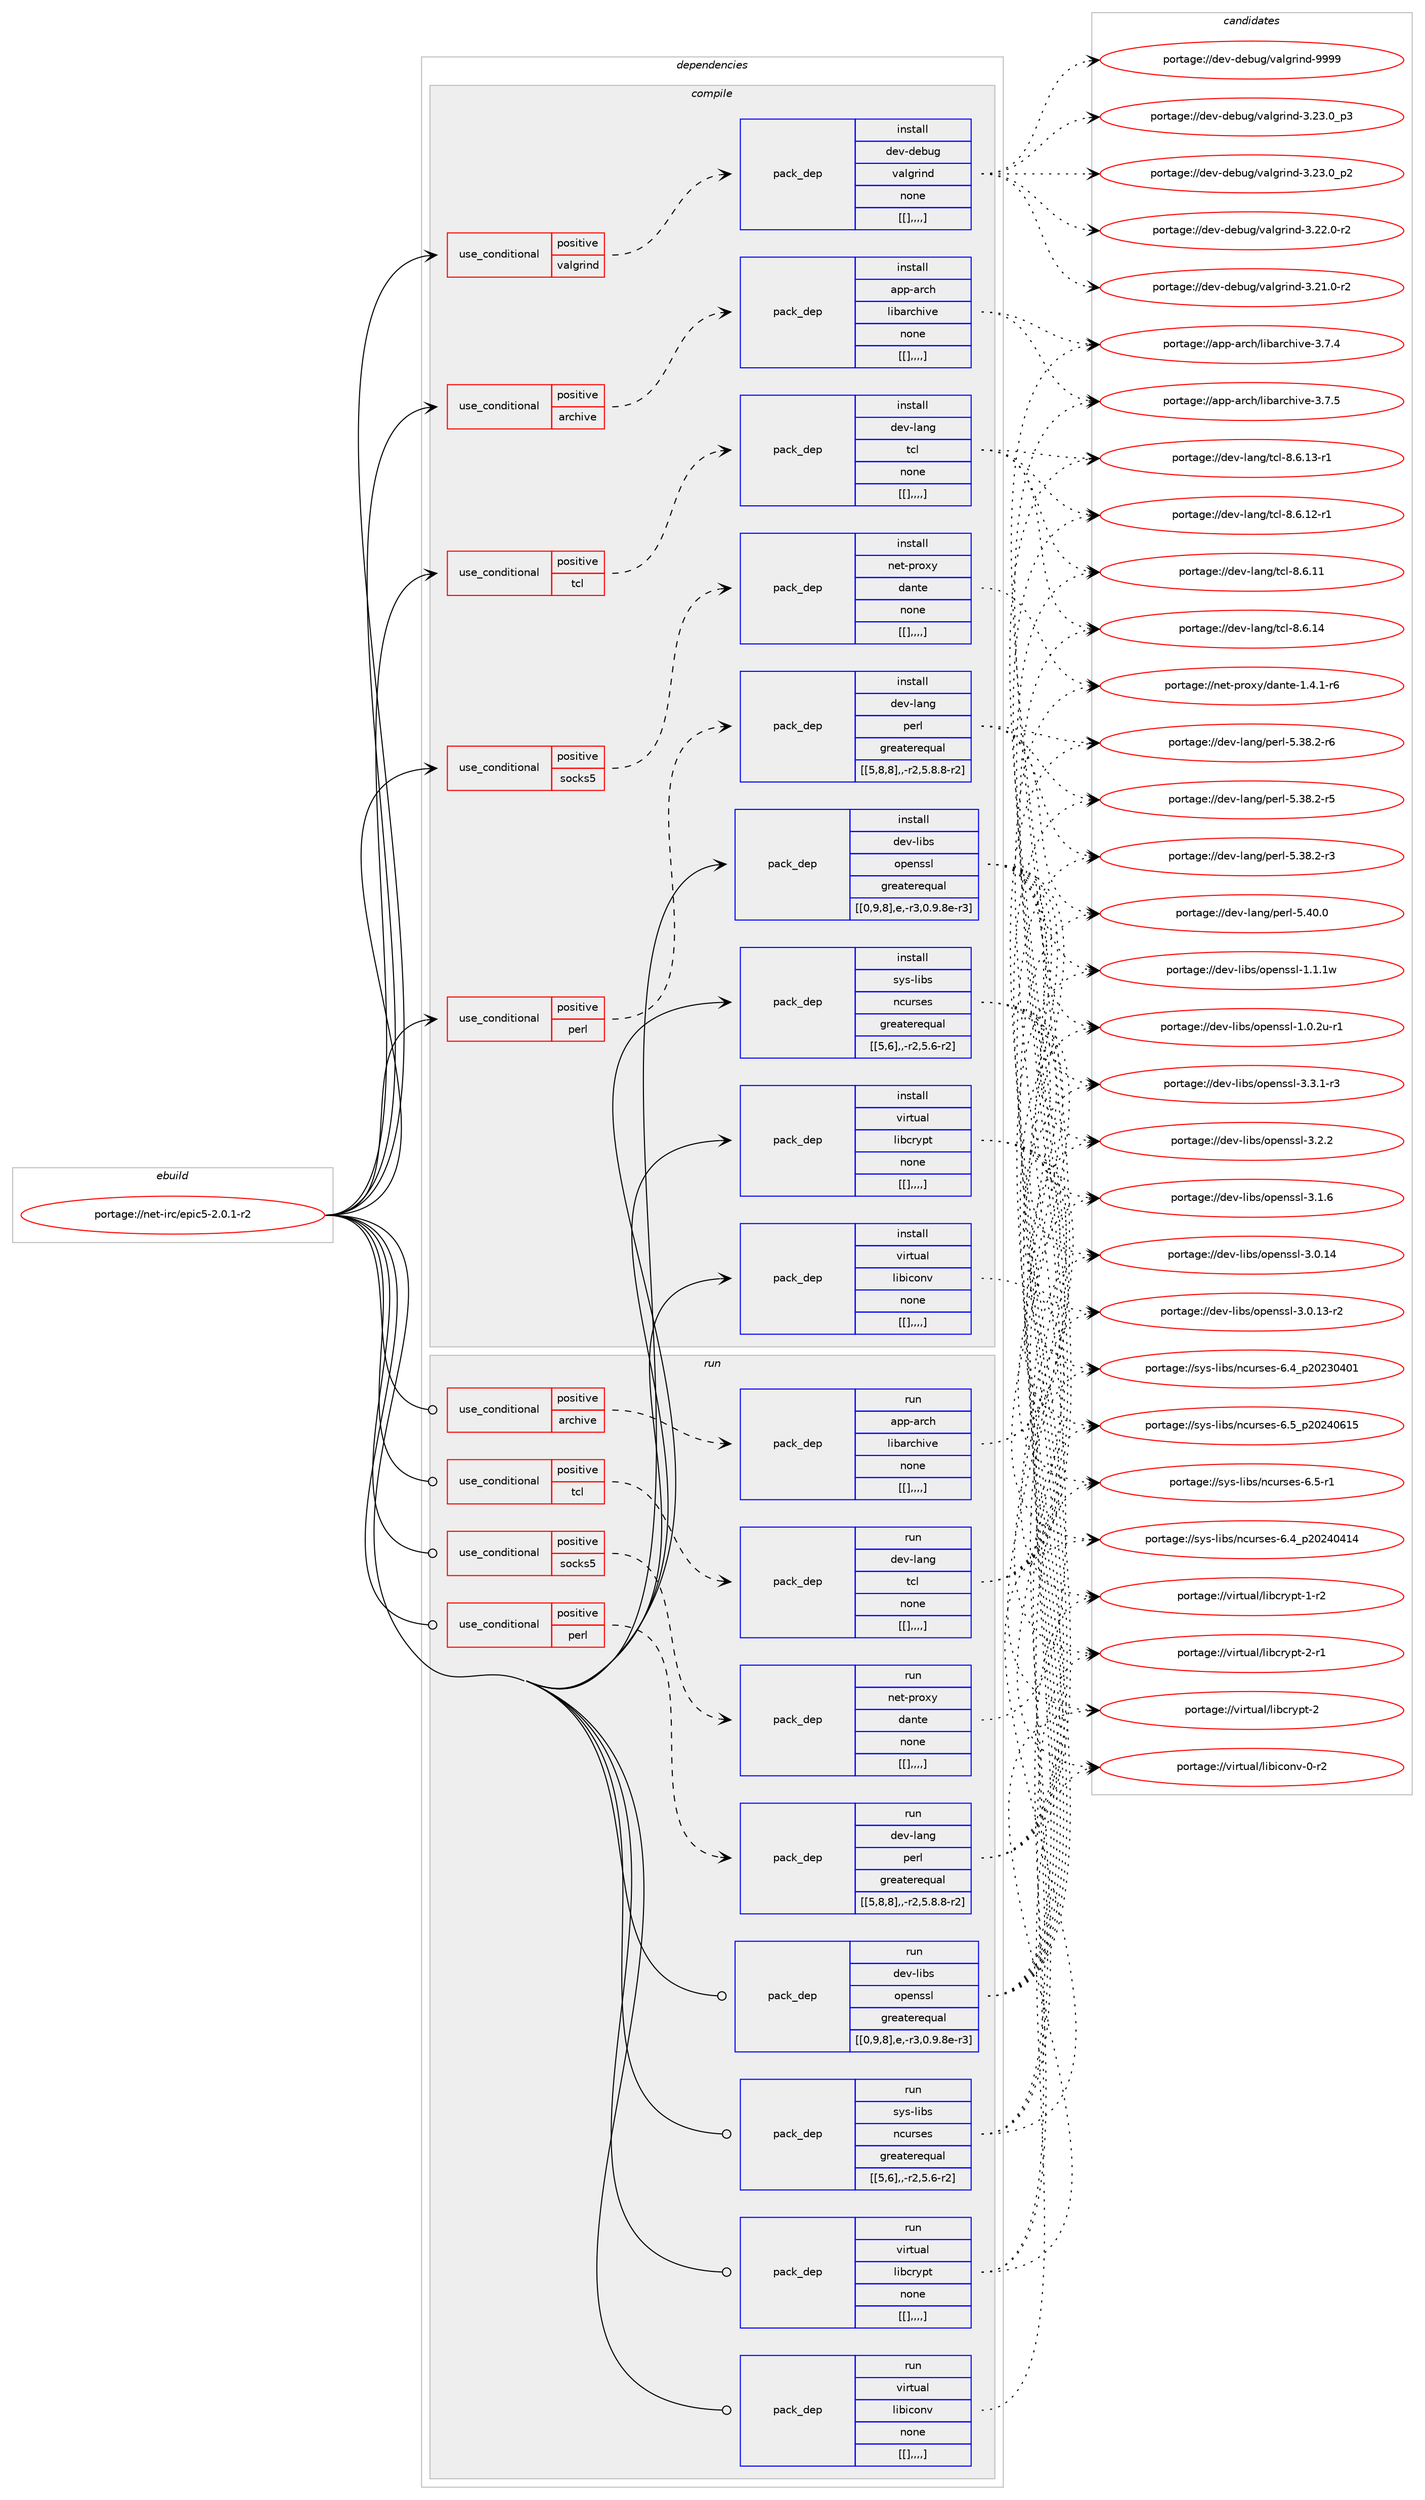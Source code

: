 digraph prolog {

# *************
# Graph options
# *************

newrank=true;
concentrate=true;
compound=true;
graph [rankdir=LR,fontname=Helvetica,fontsize=10,ranksep=1.5];#, ranksep=2.5, nodesep=0.2];
edge  [arrowhead=vee];
node  [fontname=Helvetica,fontsize=10];

# **********
# The ebuild
# **********

subgraph cluster_leftcol {
color=gray;
label=<<i>ebuild</i>>;
id [label="portage://net-irc/epic5-2.0.1-r2", color=red, width=4, href="../net-irc/epic5-2.0.1-r2.svg"];
}

# ****************
# The dependencies
# ****************

subgraph cluster_midcol {
color=gray;
label=<<i>dependencies</i>>;
subgraph cluster_compile {
fillcolor="#eeeeee";
style=filled;
label=<<i>compile</i>>;
subgraph cond2249 {
dependency5802 [label=<<TABLE BORDER="0" CELLBORDER="1" CELLSPACING="0" CELLPADDING="4"><TR><TD ROWSPAN="3" CELLPADDING="10">use_conditional</TD></TR><TR><TD>positive</TD></TR><TR><TD>archive</TD></TR></TABLE>>, shape=none, color=red];
subgraph pack3552 {
dependency5803 [label=<<TABLE BORDER="0" CELLBORDER="1" CELLSPACING="0" CELLPADDING="4" WIDTH="220"><TR><TD ROWSPAN="6" CELLPADDING="30">pack_dep</TD></TR><TR><TD WIDTH="110">install</TD></TR><TR><TD>app-arch</TD></TR><TR><TD>libarchive</TD></TR><TR><TD>none</TD></TR><TR><TD>[[],,,,]</TD></TR></TABLE>>, shape=none, color=blue];
}
dependency5802:e -> dependency5803:w [weight=20,style="dashed",arrowhead="vee"];
}
id:e -> dependency5802:w [weight=20,style="solid",arrowhead="vee"];
subgraph cond2250 {
dependency5804 [label=<<TABLE BORDER="0" CELLBORDER="1" CELLSPACING="0" CELLPADDING="4"><TR><TD ROWSPAN="3" CELLPADDING="10">use_conditional</TD></TR><TR><TD>positive</TD></TR><TR><TD>perl</TD></TR></TABLE>>, shape=none, color=red];
subgraph pack3553 {
dependency5805 [label=<<TABLE BORDER="0" CELLBORDER="1" CELLSPACING="0" CELLPADDING="4" WIDTH="220"><TR><TD ROWSPAN="6" CELLPADDING="30">pack_dep</TD></TR><TR><TD WIDTH="110">install</TD></TR><TR><TD>dev-lang</TD></TR><TR><TD>perl</TD></TR><TR><TD>greaterequal</TD></TR><TR><TD>[[5,8,8],,-r2,5.8.8-r2]</TD></TR></TABLE>>, shape=none, color=blue];
}
dependency5804:e -> dependency5805:w [weight=20,style="dashed",arrowhead="vee"];
}
id:e -> dependency5804:w [weight=20,style="solid",arrowhead="vee"];
subgraph cond2251 {
dependency5806 [label=<<TABLE BORDER="0" CELLBORDER="1" CELLSPACING="0" CELLPADDING="4"><TR><TD ROWSPAN="3" CELLPADDING="10">use_conditional</TD></TR><TR><TD>positive</TD></TR><TR><TD>socks5</TD></TR></TABLE>>, shape=none, color=red];
subgraph pack3554 {
dependency5807 [label=<<TABLE BORDER="0" CELLBORDER="1" CELLSPACING="0" CELLPADDING="4" WIDTH="220"><TR><TD ROWSPAN="6" CELLPADDING="30">pack_dep</TD></TR><TR><TD WIDTH="110">install</TD></TR><TR><TD>net-proxy</TD></TR><TR><TD>dante</TD></TR><TR><TD>none</TD></TR><TR><TD>[[],,,,]</TD></TR></TABLE>>, shape=none, color=blue];
}
dependency5806:e -> dependency5807:w [weight=20,style="dashed",arrowhead="vee"];
}
id:e -> dependency5806:w [weight=20,style="solid",arrowhead="vee"];
subgraph cond2252 {
dependency5808 [label=<<TABLE BORDER="0" CELLBORDER="1" CELLSPACING="0" CELLPADDING="4"><TR><TD ROWSPAN="3" CELLPADDING="10">use_conditional</TD></TR><TR><TD>positive</TD></TR><TR><TD>tcl</TD></TR></TABLE>>, shape=none, color=red];
subgraph pack3555 {
dependency5809 [label=<<TABLE BORDER="0" CELLBORDER="1" CELLSPACING="0" CELLPADDING="4" WIDTH="220"><TR><TD ROWSPAN="6" CELLPADDING="30">pack_dep</TD></TR><TR><TD WIDTH="110">install</TD></TR><TR><TD>dev-lang</TD></TR><TR><TD>tcl</TD></TR><TR><TD>none</TD></TR><TR><TD>[[],,,,]</TD></TR></TABLE>>, shape=none, color=blue];
}
dependency5808:e -> dependency5809:w [weight=20,style="dashed",arrowhead="vee"];
}
id:e -> dependency5808:w [weight=20,style="solid",arrowhead="vee"];
subgraph cond2253 {
dependency5810 [label=<<TABLE BORDER="0" CELLBORDER="1" CELLSPACING="0" CELLPADDING="4"><TR><TD ROWSPAN="3" CELLPADDING="10">use_conditional</TD></TR><TR><TD>positive</TD></TR><TR><TD>valgrind</TD></TR></TABLE>>, shape=none, color=red];
subgraph pack3556 {
dependency5811 [label=<<TABLE BORDER="0" CELLBORDER="1" CELLSPACING="0" CELLPADDING="4" WIDTH="220"><TR><TD ROWSPAN="6" CELLPADDING="30">pack_dep</TD></TR><TR><TD WIDTH="110">install</TD></TR><TR><TD>dev-debug</TD></TR><TR><TD>valgrind</TD></TR><TR><TD>none</TD></TR><TR><TD>[[],,,,]</TD></TR></TABLE>>, shape=none, color=blue];
}
dependency5810:e -> dependency5811:w [weight=20,style="dashed",arrowhead="vee"];
}
id:e -> dependency5810:w [weight=20,style="solid",arrowhead="vee"];
subgraph pack3557 {
dependency5812 [label=<<TABLE BORDER="0" CELLBORDER="1" CELLSPACING="0" CELLPADDING="4" WIDTH="220"><TR><TD ROWSPAN="6" CELLPADDING="30">pack_dep</TD></TR><TR><TD WIDTH="110">install</TD></TR><TR><TD>dev-libs</TD></TR><TR><TD>openssl</TD></TR><TR><TD>greaterequal</TD></TR><TR><TD>[[0,9,8],e,-r3,0.9.8e-r3]</TD></TR></TABLE>>, shape=none, color=blue];
}
id:e -> dependency5812:w [weight=20,style="solid",arrowhead="vee"];
subgraph pack3558 {
dependency5813 [label=<<TABLE BORDER="0" CELLBORDER="1" CELLSPACING="0" CELLPADDING="4" WIDTH="220"><TR><TD ROWSPAN="6" CELLPADDING="30">pack_dep</TD></TR><TR><TD WIDTH="110">install</TD></TR><TR><TD>sys-libs</TD></TR><TR><TD>ncurses</TD></TR><TR><TD>greaterequal</TD></TR><TR><TD>[[5,6],,-r2,5.6-r2]</TD></TR></TABLE>>, shape=none, color=blue];
}
id:e -> dependency5813:w [weight=20,style="solid",arrowhead="vee"];
subgraph pack3559 {
dependency5814 [label=<<TABLE BORDER="0" CELLBORDER="1" CELLSPACING="0" CELLPADDING="4" WIDTH="220"><TR><TD ROWSPAN="6" CELLPADDING="30">pack_dep</TD></TR><TR><TD WIDTH="110">install</TD></TR><TR><TD>virtual</TD></TR><TR><TD>libcrypt</TD></TR><TR><TD>none</TD></TR><TR><TD>[[],,,,]</TD></TR></TABLE>>, shape=none, color=blue];
}
id:e -> dependency5814:w [weight=20,style="solid",arrowhead="vee"];
subgraph pack3560 {
dependency5815 [label=<<TABLE BORDER="0" CELLBORDER="1" CELLSPACING="0" CELLPADDING="4" WIDTH="220"><TR><TD ROWSPAN="6" CELLPADDING="30">pack_dep</TD></TR><TR><TD WIDTH="110">install</TD></TR><TR><TD>virtual</TD></TR><TR><TD>libiconv</TD></TR><TR><TD>none</TD></TR><TR><TD>[[],,,,]</TD></TR></TABLE>>, shape=none, color=blue];
}
id:e -> dependency5815:w [weight=20,style="solid",arrowhead="vee"];
}
subgraph cluster_compileandrun {
fillcolor="#eeeeee";
style=filled;
label=<<i>compile and run</i>>;
}
subgraph cluster_run {
fillcolor="#eeeeee";
style=filled;
label=<<i>run</i>>;
subgraph cond2254 {
dependency5816 [label=<<TABLE BORDER="0" CELLBORDER="1" CELLSPACING="0" CELLPADDING="4"><TR><TD ROWSPAN="3" CELLPADDING="10">use_conditional</TD></TR><TR><TD>positive</TD></TR><TR><TD>archive</TD></TR></TABLE>>, shape=none, color=red];
subgraph pack3561 {
dependency5817 [label=<<TABLE BORDER="0" CELLBORDER="1" CELLSPACING="0" CELLPADDING="4" WIDTH="220"><TR><TD ROWSPAN="6" CELLPADDING="30">pack_dep</TD></TR><TR><TD WIDTH="110">run</TD></TR><TR><TD>app-arch</TD></TR><TR><TD>libarchive</TD></TR><TR><TD>none</TD></TR><TR><TD>[[],,,,]</TD></TR></TABLE>>, shape=none, color=blue];
}
dependency5816:e -> dependency5817:w [weight=20,style="dashed",arrowhead="vee"];
}
id:e -> dependency5816:w [weight=20,style="solid",arrowhead="odot"];
subgraph cond2255 {
dependency5818 [label=<<TABLE BORDER="0" CELLBORDER="1" CELLSPACING="0" CELLPADDING="4"><TR><TD ROWSPAN="3" CELLPADDING="10">use_conditional</TD></TR><TR><TD>positive</TD></TR><TR><TD>perl</TD></TR></TABLE>>, shape=none, color=red];
subgraph pack3562 {
dependency5819 [label=<<TABLE BORDER="0" CELLBORDER="1" CELLSPACING="0" CELLPADDING="4" WIDTH="220"><TR><TD ROWSPAN="6" CELLPADDING="30">pack_dep</TD></TR><TR><TD WIDTH="110">run</TD></TR><TR><TD>dev-lang</TD></TR><TR><TD>perl</TD></TR><TR><TD>greaterequal</TD></TR><TR><TD>[[5,8,8],,-r2,5.8.8-r2]</TD></TR></TABLE>>, shape=none, color=blue];
}
dependency5818:e -> dependency5819:w [weight=20,style="dashed",arrowhead="vee"];
}
id:e -> dependency5818:w [weight=20,style="solid",arrowhead="odot"];
subgraph cond2256 {
dependency5820 [label=<<TABLE BORDER="0" CELLBORDER="1" CELLSPACING="0" CELLPADDING="4"><TR><TD ROWSPAN="3" CELLPADDING="10">use_conditional</TD></TR><TR><TD>positive</TD></TR><TR><TD>socks5</TD></TR></TABLE>>, shape=none, color=red];
subgraph pack3563 {
dependency5821 [label=<<TABLE BORDER="0" CELLBORDER="1" CELLSPACING="0" CELLPADDING="4" WIDTH="220"><TR><TD ROWSPAN="6" CELLPADDING="30">pack_dep</TD></TR><TR><TD WIDTH="110">run</TD></TR><TR><TD>net-proxy</TD></TR><TR><TD>dante</TD></TR><TR><TD>none</TD></TR><TR><TD>[[],,,,]</TD></TR></TABLE>>, shape=none, color=blue];
}
dependency5820:e -> dependency5821:w [weight=20,style="dashed",arrowhead="vee"];
}
id:e -> dependency5820:w [weight=20,style="solid",arrowhead="odot"];
subgraph cond2257 {
dependency5822 [label=<<TABLE BORDER="0" CELLBORDER="1" CELLSPACING="0" CELLPADDING="4"><TR><TD ROWSPAN="3" CELLPADDING="10">use_conditional</TD></TR><TR><TD>positive</TD></TR><TR><TD>tcl</TD></TR></TABLE>>, shape=none, color=red];
subgraph pack3564 {
dependency5823 [label=<<TABLE BORDER="0" CELLBORDER="1" CELLSPACING="0" CELLPADDING="4" WIDTH="220"><TR><TD ROWSPAN="6" CELLPADDING="30">pack_dep</TD></TR><TR><TD WIDTH="110">run</TD></TR><TR><TD>dev-lang</TD></TR><TR><TD>tcl</TD></TR><TR><TD>none</TD></TR><TR><TD>[[],,,,]</TD></TR></TABLE>>, shape=none, color=blue];
}
dependency5822:e -> dependency5823:w [weight=20,style="dashed",arrowhead="vee"];
}
id:e -> dependency5822:w [weight=20,style="solid",arrowhead="odot"];
subgraph pack3565 {
dependency5824 [label=<<TABLE BORDER="0" CELLBORDER="1" CELLSPACING="0" CELLPADDING="4" WIDTH="220"><TR><TD ROWSPAN="6" CELLPADDING="30">pack_dep</TD></TR><TR><TD WIDTH="110">run</TD></TR><TR><TD>dev-libs</TD></TR><TR><TD>openssl</TD></TR><TR><TD>greaterequal</TD></TR><TR><TD>[[0,9,8],e,-r3,0.9.8e-r3]</TD></TR></TABLE>>, shape=none, color=blue];
}
id:e -> dependency5824:w [weight=20,style="solid",arrowhead="odot"];
subgraph pack3566 {
dependency5825 [label=<<TABLE BORDER="0" CELLBORDER="1" CELLSPACING="0" CELLPADDING="4" WIDTH="220"><TR><TD ROWSPAN="6" CELLPADDING="30">pack_dep</TD></TR><TR><TD WIDTH="110">run</TD></TR><TR><TD>sys-libs</TD></TR><TR><TD>ncurses</TD></TR><TR><TD>greaterequal</TD></TR><TR><TD>[[5,6],,-r2,5.6-r2]</TD></TR></TABLE>>, shape=none, color=blue];
}
id:e -> dependency5825:w [weight=20,style="solid",arrowhead="odot"];
subgraph pack3567 {
dependency5826 [label=<<TABLE BORDER="0" CELLBORDER="1" CELLSPACING="0" CELLPADDING="4" WIDTH="220"><TR><TD ROWSPAN="6" CELLPADDING="30">pack_dep</TD></TR><TR><TD WIDTH="110">run</TD></TR><TR><TD>virtual</TD></TR><TR><TD>libcrypt</TD></TR><TR><TD>none</TD></TR><TR><TD>[[],,,,]</TD></TR></TABLE>>, shape=none, color=blue];
}
id:e -> dependency5826:w [weight=20,style="solid",arrowhead="odot"];
subgraph pack3568 {
dependency5827 [label=<<TABLE BORDER="0" CELLBORDER="1" CELLSPACING="0" CELLPADDING="4" WIDTH="220"><TR><TD ROWSPAN="6" CELLPADDING="30">pack_dep</TD></TR><TR><TD WIDTH="110">run</TD></TR><TR><TD>virtual</TD></TR><TR><TD>libiconv</TD></TR><TR><TD>none</TD></TR><TR><TD>[[],,,,]</TD></TR></TABLE>>, shape=none, color=blue];
}
id:e -> dependency5827:w [weight=20,style="solid",arrowhead="odot"];
}
}

# **************
# The candidates
# **************

subgraph cluster_choices {
rank=same;
color=gray;
label=<<i>candidates</i>>;

subgraph choice3552 {
color=black;
nodesep=1;
choice9711211245971149910447108105989711499104105118101455146554653 [label="portage://app-arch/libarchive-3.7.5", color=red, width=4,href="../app-arch/libarchive-3.7.5.svg"];
choice9711211245971149910447108105989711499104105118101455146554652 [label="portage://app-arch/libarchive-3.7.4", color=red, width=4,href="../app-arch/libarchive-3.7.4.svg"];
dependency5803:e -> choice9711211245971149910447108105989711499104105118101455146554653:w [style=dotted,weight="100"];
dependency5803:e -> choice9711211245971149910447108105989711499104105118101455146554652:w [style=dotted,weight="100"];
}
subgraph choice3553 {
color=black;
nodesep=1;
choice10010111845108971101034711210111410845534652484648 [label="portage://dev-lang/perl-5.40.0", color=red, width=4,href="../dev-lang/perl-5.40.0.svg"];
choice100101118451089711010347112101114108455346515646504511454 [label="portage://dev-lang/perl-5.38.2-r6", color=red, width=4,href="../dev-lang/perl-5.38.2-r6.svg"];
choice100101118451089711010347112101114108455346515646504511453 [label="portage://dev-lang/perl-5.38.2-r5", color=red, width=4,href="../dev-lang/perl-5.38.2-r5.svg"];
choice100101118451089711010347112101114108455346515646504511451 [label="portage://dev-lang/perl-5.38.2-r3", color=red, width=4,href="../dev-lang/perl-5.38.2-r3.svg"];
dependency5805:e -> choice10010111845108971101034711210111410845534652484648:w [style=dotted,weight="100"];
dependency5805:e -> choice100101118451089711010347112101114108455346515646504511454:w [style=dotted,weight="100"];
dependency5805:e -> choice100101118451089711010347112101114108455346515646504511453:w [style=dotted,weight="100"];
dependency5805:e -> choice100101118451089711010347112101114108455346515646504511451:w [style=dotted,weight="100"];
}
subgraph choice3554 {
color=black;
nodesep=1;
choice1101011164511211411112012147100971101161014549465246494511454 [label="portage://net-proxy/dante-1.4.1-r6", color=red, width=4,href="../net-proxy/dante-1.4.1-r6.svg"];
dependency5807:e -> choice1101011164511211411112012147100971101161014549465246494511454:w [style=dotted,weight="100"];
}
subgraph choice3555 {
color=black;
nodesep=1;
choice1001011184510897110103471169910845564654464952 [label="portage://dev-lang/tcl-8.6.14", color=red, width=4,href="../dev-lang/tcl-8.6.14.svg"];
choice10010111845108971101034711699108455646544649514511449 [label="portage://dev-lang/tcl-8.6.13-r1", color=red, width=4,href="../dev-lang/tcl-8.6.13-r1.svg"];
choice10010111845108971101034711699108455646544649504511449 [label="portage://dev-lang/tcl-8.6.12-r1", color=red, width=4,href="../dev-lang/tcl-8.6.12-r1.svg"];
choice1001011184510897110103471169910845564654464949 [label="portage://dev-lang/tcl-8.6.11", color=red, width=4,href="../dev-lang/tcl-8.6.11.svg"];
dependency5809:e -> choice1001011184510897110103471169910845564654464952:w [style=dotted,weight="100"];
dependency5809:e -> choice10010111845108971101034711699108455646544649514511449:w [style=dotted,weight="100"];
dependency5809:e -> choice10010111845108971101034711699108455646544649504511449:w [style=dotted,weight="100"];
dependency5809:e -> choice1001011184510897110103471169910845564654464949:w [style=dotted,weight="100"];
}
subgraph choice3556 {
color=black;
nodesep=1;
choice100101118451001019811710347118971081031141051101004557575757 [label="portage://dev-debug/valgrind-9999", color=red, width=4,href="../dev-debug/valgrind-9999.svg"];
choice10010111845100101981171034711897108103114105110100455146505146489511251 [label="portage://dev-debug/valgrind-3.23.0_p3", color=red, width=4,href="../dev-debug/valgrind-3.23.0_p3.svg"];
choice10010111845100101981171034711897108103114105110100455146505146489511250 [label="portage://dev-debug/valgrind-3.23.0_p2", color=red, width=4,href="../dev-debug/valgrind-3.23.0_p2.svg"];
choice10010111845100101981171034711897108103114105110100455146505046484511450 [label="portage://dev-debug/valgrind-3.22.0-r2", color=red, width=4,href="../dev-debug/valgrind-3.22.0-r2.svg"];
choice10010111845100101981171034711897108103114105110100455146504946484511450 [label="portage://dev-debug/valgrind-3.21.0-r2", color=red, width=4,href="../dev-debug/valgrind-3.21.0-r2.svg"];
dependency5811:e -> choice100101118451001019811710347118971081031141051101004557575757:w [style=dotted,weight="100"];
dependency5811:e -> choice10010111845100101981171034711897108103114105110100455146505146489511251:w [style=dotted,weight="100"];
dependency5811:e -> choice10010111845100101981171034711897108103114105110100455146505146489511250:w [style=dotted,weight="100"];
dependency5811:e -> choice10010111845100101981171034711897108103114105110100455146505046484511450:w [style=dotted,weight="100"];
dependency5811:e -> choice10010111845100101981171034711897108103114105110100455146504946484511450:w [style=dotted,weight="100"];
}
subgraph choice3557 {
color=black;
nodesep=1;
choice1001011184510810598115471111121011101151151084551465146494511451 [label="portage://dev-libs/openssl-3.3.1-r3", color=red, width=4,href="../dev-libs/openssl-3.3.1-r3.svg"];
choice100101118451081059811547111112101110115115108455146504650 [label="portage://dev-libs/openssl-3.2.2", color=red, width=4,href="../dev-libs/openssl-3.2.2.svg"];
choice100101118451081059811547111112101110115115108455146494654 [label="portage://dev-libs/openssl-3.1.6", color=red, width=4,href="../dev-libs/openssl-3.1.6.svg"];
choice10010111845108105981154711111210111011511510845514648464952 [label="portage://dev-libs/openssl-3.0.14", color=red, width=4,href="../dev-libs/openssl-3.0.14.svg"];
choice100101118451081059811547111112101110115115108455146484649514511450 [label="portage://dev-libs/openssl-3.0.13-r2", color=red, width=4,href="../dev-libs/openssl-3.0.13-r2.svg"];
choice100101118451081059811547111112101110115115108454946494649119 [label="portage://dev-libs/openssl-1.1.1w", color=red, width=4,href="../dev-libs/openssl-1.1.1w.svg"];
choice1001011184510810598115471111121011101151151084549464846501174511449 [label="portage://dev-libs/openssl-1.0.2u-r1", color=red, width=4,href="../dev-libs/openssl-1.0.2u-r1.svg"];
dependency5812:e -> choice1001011184510810598115471111121011101151151084551465146494511451:w [style=dotted,weight="100"];
dependency5812:e -> choice100101118451081059811547111112101110115115108455146504650:w [style=dotted,weight="100"];
dependency5812:e -> choice100101118451081059811547111112101110115115108455146494654:w [style=dotted,weight="100"];
dependency5812:e -> choice10010111845108105981154711111210111011511510845514648464952:w [style=dotted,weight="100"];
dependency5812:e -> choice100101118451081059811547111112101110115115108455146484649514511450:w [style=dotted,weight="100"];
dependency5812:e -> choice100101118451081059811547111112101110115115108454946494649119:w [style=dotted,weight="100"];
dependency5812:e -> choice1001011184510810598115471111121011101151151084549464846501174511449:w [style=dotted,weight="100"];
}
subgraph choice3558 {
color=black;
nodesep=1;
choice1151211154510810598115471109911711411510111545544653951125048505248544953 [label="portage://sys-libs/ncurses-6.5_p20240615", color=red, width=4,href="../sys-libs/ncurses-6.5_p20240615.svg"];
choice11512111545108105981154711099117114115101115455446534511449 [label="portage://sys-libs/ncurses-6.5-r1", color=red, width=4,href="../sys-libs/ncurses-6.5-r1.svg"];
choice1151211154510810598115471109911711411510111545544652951125048505248524952 [label="portage://sys-libs/ncurses-6.4_p20240414", color=red, width=4,href="../sys-libs/ncurses-6.4_p20240414.svg"];
choice1151211154510810598115471109911711411510111545544652951125048505148524849 [label="portage://sys-libs/ncurses-6.4_p20230401", color=red, width=4,href="../sys-libs/ncurses-6.4_p20230401.svg"];
dependency5813:e -> choice1151211154510810598115471109911711411510111545544653951125048505248544953:w [style=dotted,weight="100"];
dependency5813:e -> choice11512111545108105981154711099117114115101115455446534511449:w [style=dotted,weight="100"];
dependency5813:e -> choice1151211154510810598115471109911711411510111545544652951125048505248524952:w [style=dotted,weight="100"];
dependency5813:e -> choice1151211154510810598115471109911711411510111545544652951125048505148524849:w [style=dotted,weight="100"];
}
subgraph choice3559 {
color=black;
nodesep=1;
choice1181051141161179710847108105989911412111211645504511449 [label="portage://virtual/libcrypt-2-r1", color=red, width=4,href="../virtual/libcrypt-2-r1.svg"];
choice118105114116117971084710810598991141211121164550 [label="portage://virtual/libcrypt-2", color=red, width=4,href="../virtual/libcrypt-2.svg"];
choice1181051141161179710847108105989911412111211645494511450 [label="portage://virtual/libcrypt-1-r2", color=red, width=4,href="../virtual/libcrypt-1-r2.svg"];
dependency5814:e -> choice1181051141161179710847108105989911412111211645504511449:w [style=dotted,weight="100"];
dependency5814:e -> choice118105114116117971084710810598991141211121164550:w [style=dotted,weight="100"];
dependency5814:e -> choice1181051141161179710847108105989911412111211645494511450:w [style=dotted,weight="100"];
}
subgraph choice3560 {
color=black;
nodesep=1;
choice1181051141161179710847108105981059911111011845484511450 [label="portage://virtual/libiconv-0-r2", color=red, width=4,href="../virtual/libiconv-0-r2.svg"];
dependency5815:e -> choice1181051141161179710847108105981059911111011845484511450:w [style=dotted,weight="100"];
}
subgraph choice3561 {
color=black;
nodesep=1;
choice9711211245971149910447108105989711499104105118101455146554653 [label="portage://app-arch/libarchive-3.7.5", color=red, width=4,href="../app-arch/libarchive-3.7.5.svg"];
choice9711211245971149910447108105989711499104105118101455146554652 [label="portage://app-arch/libarchive-3.7.4", color=red, width=4,href="../app-arch/libarchive-3.7.4.svg"];
dependency5817:e -> choice9711211245971149910447108105989711499104105118101455146554653:w [style=dotted,weight="100"];
dependency5817:e -> choice9711211245971149910447108105989711499104105118101455146554652:w [style=dotted,weight="100"];
}
subgraph choice3562 {
color=black;
nodesep=1;
choice10010111845108971101034711210111410845534652484648 [label="portage://dev-lang/perl-5.40.0", color=red, width=4,href="../dev-lang/perl-5.40.0.svg"];
choice100101118451089711010347112101114108455346515646504511454 [label="portage://dev-lang/perl-5.38.2-r6", color=red, width=4,href="../dev-lang/perl-5.38.2-r6.svg"];
choice100101118451089711010347112101114108455346515646504511453 [label="portage://dev-lang/perl-5.38.2-r5", color=red, width=4,href="../dev-lang/perl-5.38.2-r5.svg"];
choice100101118451089711010347112101114108455346515646504511451 [label="portage://dev-lang/perl-5.38.2-r3", color=red, width=4,href="../dev-lang/perl-5.38.2-r3.svg"];
dependency5819:e -> choice10010111845108971101034711210111410845534652484648:w [style=dotted,weight="100"];
dependency5819:e -> choice100101118451089711010347112101114108455346515646504511454:w [style=dotted,weight="100"];
dependency5819:e -> choice100101118451089711010347112101114108455346515646504511453:w [style=dotted,weight="100"];
dependency5819:e -> choice100101118451089711010347112101114108455346515646504511451:w [style=dotted,weight="100"];
}
subgraph choice3563 {
color=black;
nodesep=1;
choice1101011164511211411112012147100971101161014549465246494511454 [label="portage://net-proxy/dante-1.4.1-r6", color=red, width=4,href="../net-proxy/dante-1.4.1-r6.svg"];
dependency5821:e -> choice1101011164511211411112012147100971101161014549465246494511454:w [style=dotted,weight="100"];
}
subgraph choice3564 {
color=black;
nodesep=1;
choice1001011184510897110103471169910845564654464952 [label="portage://dev-lang/tcl-8.6.14", color=red, width=4,href="../dev-lang/tcl-8.6.14.svg"];
choice10010111845108971101034711699108455646544649514511449 [label="portage://dev-lang/tcl-8.6.13-r1", color=red, width=4,href="../dev-lang/tcl-8.6.13-r1.svg"];
choice10010111845108971101034711699108455646544649504511449 [label="portage://dev-lang/tcl-8.6.12-r1", color=red, width=4,href="../dev-lang/tcl-8.6.12-r1.svg"];
choice1001011184510897110103471169910845564654464949 [label="portage://dev-lang/tcl-8.6.11", color=red, width=4,href="../dev-lang/tcl-8.6.11.svg"];
dependency5823:e -> choice1001011184510897110103471169910845564654464952:w [style=dotted,weight="100"];
dependency5823:e -> choice10010111845108971101034711699108455646544649514511449:w [style=dotted,weight="100"];
dependency5823:e -> choice10010111845108971101034711699108455646544649504511449:w [style=dotted,weight="100"];
dependency5823:e -> choice1001011184510897110103471169910845564654464949:w [style=dotted,weight="100"];
}
subgraph choice3565 {
color=black;
nodesep=1;
choice1001011184510810598115471111121011101151151084551465146494511451 [label="portage://dev-libs/openssl-3.3.1-r3", color=red, width=4,href="../dev-libs/openssl-3.3.1-r3.svg"];
choice100101118451081059811547111112101110115115108455146504650 [label="portage://dev-libs/openssl-3.2.2", color=red, width=4,href="../dev-libs/openssl-3.2.2.svg"];
choice100101118451081059811547111112101110115115108455146494654 [label="portage://dev-libs/openssl-3.1.6", color=red, width=4,href="../dev-libs/openssl-3.1.6.svg"];
choice10010111845108105981154711111210111011511510845514648464952 [label="portage://dev-libs/openssl-3.0.14", color=red, width=4,href="../dev-libs/openssl-3.0.14.svg"];
choice100101118451081059811547111112101110115115108455146484649514511450 [label="portage://dev-libs/openssl-3.0.13-r2", color=red, width=4,href="../dev-libs/openssl-3.0.13-r2.svg"];
choice100101118451081059811547111112101110115115108454946494649119 [label="portage://dev-libs/openssl-1.1.1w", color=red, width=4,href="../dev-libs/openssl-1.1.1w.svg"];
choice1001011184510810598115471111121011101151151084549464846501174511449 [label="portage://dev-libs/openssl-1.0.2u-r1", color=red, width=4,href="../dev-libs/openssl-1.0.2u-r1.svg"];
dependency5824:e -> choice1001011184510810598115471111121011101151151084551465146494511451:w [style=dotted,weight="100"];
dependency5824:e -> choice100101118451081059811547111112101110115115108455146504650:w [style=dotted,weight="100"];
dependency5824:e -> choice100101118451081059811547111112101110115115108455146494654:w [style=dotted,weight="100"];
dependency5824:e -> choice10010111845108105981154711111210111011511510845514648464952:w [style=dotted,weight="100"];
dependency5824:e -> choice100101118451081059811547111112101110115115108455146484649514511450:w [style=dotted,weight="100"];
dependency5824:e -> choice100101118451081059811547111112101110115115108454946494649119:w [style=dotted,weight="100"];
dependency5824:e -> choice1001011184510810598115471111121011101151151084549464846501174511449:w [style=dotted,weight="100"];
}
subgraph choice3566 {
color=black;
nodesep=1;
choice1151211154510810598115471109911711411510111545544653951125048505248544953 [label="portage://sys-libs/ncurses-6.5_p20240615", color=red, width=4,href="../sys-libs/ncurses-6.5_p20240615.svg"];
choice11512111545108105981154711099117114115101115455446534511449 [label="portage://sys-libs/ncurses-6.5-r1", color=red, width=4,href="../sys-libs/ncurses-6.5-r1.svg"];
choice1151211154510810598115471109911711411510111545544652951125048505248524952 [label="portage://sys-libs/ncurses-6.4_p20240414", color=red, width=4,href="../sys-libs/ncurses-6.4_p20240414.svg"];
choice1151211154510810598115471109911711411510111545544652951125048505148524849 [label="portage://sys-libs/ncurses-6.4_p20230401", color=red, width=4,href="../sys-libs/ncurses-6.4_p20230401.svg"];
dependency5825:e -> choice1151211154510810598115471109911711411510111545544653951125048505248544953:w [style=dotted,weight="100"];
dependency5825:e -> choice11512111545108105981154711099117114115101115455446534511449:w [style=dotted,weight="100"];
dependency5825:e -> choice1151211154510810598115471109911711411510111545544652951125048505248524952:w [style=dotted,weight="100"];
dependency5825:e -> choice1151211154510810598115471109911711411510111545544652951125048505148524849:w [style=dotted,weight="100"];
}
subgraph choice3567 {
color=black;
nodesep=1;
choice1181051141161179710847108105989911412111211645504511449 [label="portage://virtual/libcrypt-2-r1", color=red, width=4,href="../virtual/libcrypt-2-r1.svg"];
choice118105114116117971084710810598991141211121164550 [label="portage://virtual/libcrypt-2", color=red, width=4,href="../virtual/libcrypt-2.svg"];
choice1181051141161179710847108105989911412111211645494511450 [label="portage://virtual/libcrypt-1-r2", color=red, width=4,href="../virtual/libcrypt-1-r2.svg"];
dependency5826:e -> choice1181051141161179710847108105989911412111211645504511449:w [style=dotted,weight="100"];
dependency5826:e -> choice118105114116117971084710810598991141211121164550:w [style=dotted,weight="100"];
dependency5826:e -> choice1181051141161179710847108105989911412111211645494511450:w [style=dotted,weight="100"];
}
subgraph choice3568 {
color=black;
nodesep=1;
choice1181051141161179710847108105981059911111011845484511450 [label="portage://virtual/libiconv-0-r2", color=red, width=4,href="../virtual/libiconv-0-r2.svg"];
dependency5827:e -> choice1181051141161179710847108105981059911111011845484511450:w [style=dotted,weight="100"];
}
}

}
